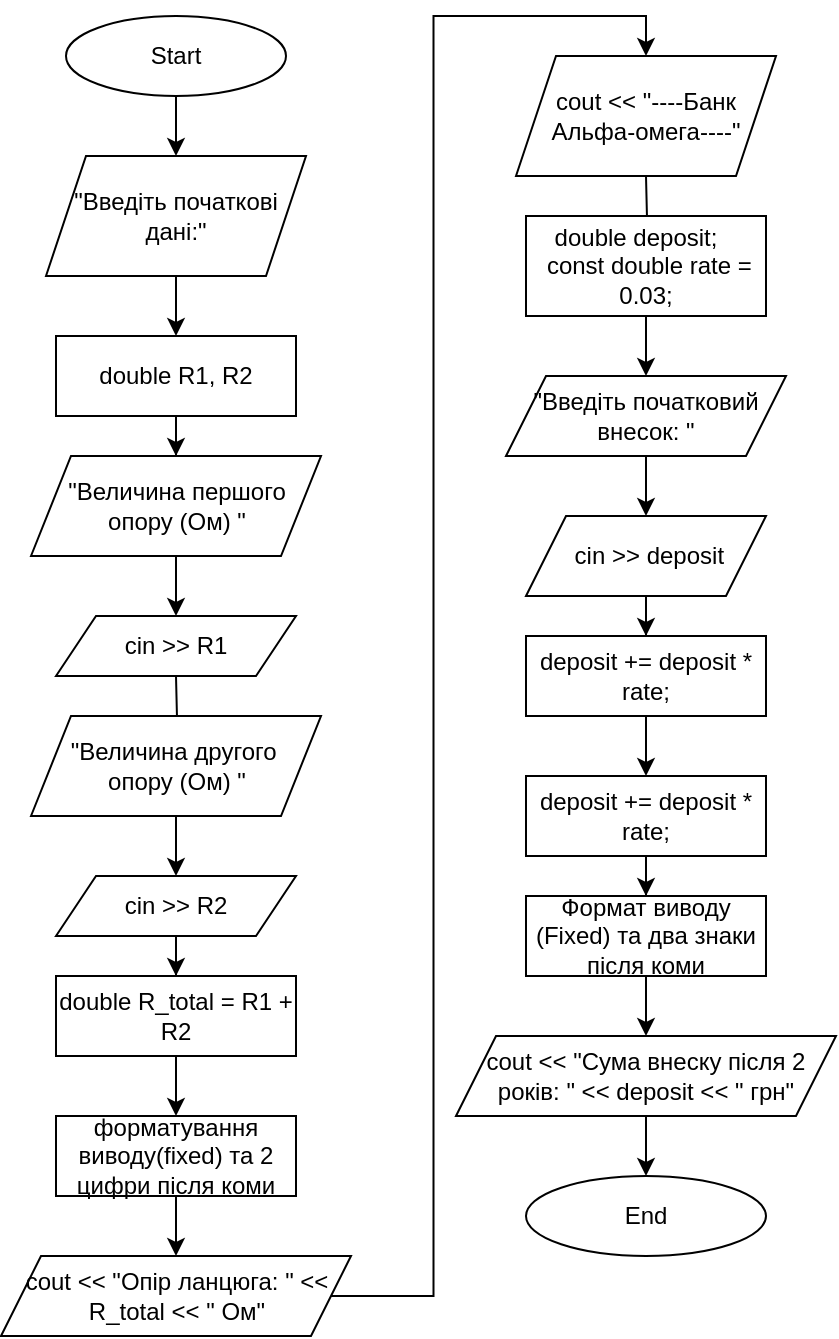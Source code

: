 <mxfile version="24.8.4">
  <diagram name="Страница — 1" id="flwhHsKn3axgAb0VGRPY">
    <mxGraphModel dx="1050" dy="530" grid="1" gridSize="10" guides="1" tooltips="1" connect="1" arrows="1" fold="1" page="1" pageScale="1" pageWidth="2339" pageHeight="3300" math="0" shadow="0">
      <root>
        <mxCell id="0" />
        <mxCell id="1" parent="0" />
        <mxCell id="ttX8r5JAo-KZAoGgz0Xc-2" style="edgeStyle=orthogonalEdgeStyle;rounded=0;orthogonalLoop=1;jettySize=auto;html=1;" parent="1" source="ttX8r5JAo-KZAoGgz0Xc-1" edge="1">
          <mxGeometry relative="1" as="geometry">
            <mxPoint x="325" y="100" as="targetPoint" />
          </mxGeometry>
        </mxCell>
        <mxCell id="ttX8r5JAo-KZAoGgz0Xc-1" value="Start" style="ellipse;whiteSpace=wrap;html=1;" parent="1" vertex="1">
          <mxGeometry x="270" y="30" width="110" height="40" as="geometry" />
        </mxCell>
        <mxCell id="ttX8r5JAo-KZAoGgz0Xc-6" style="edgeStyle=orthogonalEdgeStyle;rounded=0;orthogonalLoop=1;jettySize=auto;html=1;" parent="1" source="ttX8r5JAo-KZAoGgz0Xc-4" target="ttX8r5JAo-KZAoGgz0Xc-7" edge="1">
          <mxGeometry relative="1" as="geometry">
            <mxPoint x="325" y="200" as="targetPoint" />
          </mxGeometry>
        </mxCell>
        <mxCell id="ttX8r5JAo-KZAoGgz0Xc-4" value="&quot;Введіть початкові дані:&quot;" style="shape=parallelogram;perimeter=parallelogramPerimeter;whiteSpace=wrap;html=1;fixedSize=1;" parent="1" vertex="1">
          <mxGeometry x="260" y="100" width="130" height="60" as="geometry" />
        </mxCell>
        <mxCell id="ttX8r5JAo-KZAoGgz0Xc-8" style="edgeStyle=orthogonalEdgeStyle;rounded=0;orthogonalLoop=1;jettySize=auto;html=1;" parent="1" source="ttX8r5JAo-KZAoGgz0Xc-7" target="ttX8r5JAo-KZAoGgz0Xc-11" edge="1">
          <mxGeometry relative="1" as="geometry">
            <mxPoint x="325" y="260" as="targetPoint" />
          </mxGeometry>
        </mxCell>
        <mxCell id="ttX8r5JAo-KZAoGgz0Xc-7" value="double R1, R2" style="rounded=0;whiteSpace=wrap;html=1;" parent="1" vertex="1">
          <mxGeometry x="265" y="190" width="120" height="40" as="geometry" />
        </mxCell>
        <mxCell id="ttX8r5JAo-KZAoGgz0Xc-12" style="edgeStyle=orthogonalEdgeStyle;rounded=0;orthogonalLoop=1;jettySize=auto;html=1;" parent="1" source="ttX8r5JAo-KZAoGgz0Xc-11" target="ttX8r5JAo-KZAoGgz0Xc-13" edge="1">
          <mxGeometry relative="1" as="geometry">
            <mxPoint x="325" y="330" as="targetPoint" />
          </mxGeometry>
        </mxCell>
        <mxCell id="ttX8r5JAo-KZAoGgz0Xc-11" value="&quot;Величина першого опору (Ом) &quot;" style="shape=parallelogram;perimeter=parallelogramPerimeter;whiteSpace=wrap;html=1;fixedSize=1;" parent="1" vertex="1">
          <mxGeometry x="252.5" y="250" width="145" height="50" as="geometry" />
        </mxCell>
        <mxCell id="ttX8r5JAo-KZAoGgz0Xc-13" value="cin &amp;gt;&amp;gt; R1" style="shape=parallelogram;perimeter=parallelogramPerimeter;whiteSpace=wrap;html=1;fixedSize=1;" parent="1" vertex="1">
          <mxGeometry x="265" y="330" width="120" height="30" as="geometry" />
        </mxCell>
        <mxCell id="ttX8r5JAo-KZAoGgz0Xc-14" style="edgeStyle=orthogonalEdgeStyle;rounded=0;orthogonalLoop=1;jettySize=auto;html=1;" parent="1" target="ttX8r5JAo-KZAoGgz0Xc-16" edge="1">
          <mxGeometry relative="1" as="geometry">
            <mxPoint x="325" y="390" as="targetPoint" />
            <mxPoint x="325" y="360" as="sourcePoint" />
          </mxGeometry>
        </mxCell>
        <mxCell id="ttX8r5JAo-KZAoGgz0Xc-15" style="edgeStyle=orthogonalEdgeStyle;rounded=0;orthogonalLoop=1;jettySize=auto;html=1;" parent="1" source="ttX8r5JAo-KZAoGgz0Xc-16" target="ttX8r5JAo-KZAoGgz0Xc-17" edge="1">
          <mxGeometry relative="1" as="geometry">
            <mxPoint x="325" y="460" as="targetPoint" />
          </mxGeometry>
        </mxCell>
        <mxCell id="ttX8r5JAo-KZAoGgz0Xc-16" value="&quot;Величина другого&amp;nbsp;&lt;div&gt;опору (Ом) &quot;&lt;/div&gt;" style="shape=parallelogram;perimeter=parallelogramPerimeter;whiteSpace=wrap;html=1;fixedSize=1;" parent="1" vertex="1">
          <mxGeometry x="252.5" y="380" width="145" height="50" as="geometry" />
        </mxCell>
        <mxCell id="ttX8r5JAo-KZAoGgz0Xc-18" style="edgeStyle=orthogonalEdgeStyle;rounded=0;orthogonalLoop=1;jettySize=auto;html=1;entryX=0.5;entryY=0;entryDx=0;entryDy=0;" parent="1" source="ttX8r5JAo-KZAoGgz0Xc-17" target="ttX8r5JAo-KZAoGgz0Xc-19" edge="1">
          <mxGeometry relative="1" as="geometry">
            <mxPoint x="520" y="70" as="targetPoint" />
          </mxGeometry>
        </mxCell>
        <mxCell id="ttX8r5JAo-KZAoGgz0Xc-17" value="cin &amp;gt;&amp;gt; R2" style="shape=parallelogram;perimeter=parallelogramPerimeter;whiteSpace=wrap;html=1;fixedSize=1;" parent="1" vertex="1">
          <mxGeometry x="265" y="460" width="120" height="30" as="geometry" />
        </mxCell>
        <mxCell id="ttX8r5JAo-KZAoGgz0Xc-20" style="edgeStyle=orthogonalEdgeStyle;rounded=0;orthogonalLoop=1;jettySize=auto;html=1;" parent="1" source="ttX8r5JAo-KZAoGgz0Xc-19" target="ttX8r5JAo-KZAoGgz0Xc-21" edge="1">
          <mxGeometry relative="1" as="geometry">
            <mxPoint x="325" y="580" as="targetPoint" />
          </mxGeometry>
        </mxCell>
        <mxCell id="ttX8r5JAo-KZAoGgz0Xc-19" value="double R_total = R1 + R2" style="rounded=0;whiteSpace=wrap;html=1;" parent="1" vertex="1">
          <mxGeometry x="265" y="510" width="120" height="40" as="geometry" />
        </mxCell>
        <mxCell id="ttX8r5JAo-KZAoGgz0Xc-22" style="edgeStyle=orthogonalEdgeStyle;rounded=0;orthogonalLoop=1;jettySize=auto;html=1;" parent="1" source="ttX8r5JAo-KZAoGgz0Xc-21" target="ttX8r5JAo-KZAoGgz0Xc-23" edge="1">
          <mxGeometry relative="1" as="geometry">
            <mxPoint x="325" y="650" as="targetPoint" />
          </mxGeometry>
        </mxCell>
        <mxCell id="ttX8r5JAo-KZAoGgz0Xc-21" value="форматування виводу(fixed) та 2 цифри після коми" style="rounded=0;whiteSpace=wrap;html=1;" parent="1" vertex="1">
          <mxGeometry x="265" y="580" width="120" height="40" as="geometry" />
        </mxCell>
        <mxCell id="ttX8r5JAo-KZAoGgz0Xc-24" style="edgeStyle=orthogonalEdgeStyle;rounded=0;orthogonalLoop=1;jettySize=auto;html=1;entryX=0.5;entryY=0;entryDx=0;entryDy=0;" parent="1" source="ttX8r5JAo-KZAoGgz0Xc-23" target="S9VI-ioRWlaTo8XHlLc8-18" edge="1">
          <mxGeometry relative="1" as="geometry">
            <mxPoint x="325" y="710" as="targetPoint" />
          </mxGeometry>
        </mxCell>
        <mxCell id="ttX8r5JAo-KZAoGgz0Xc-23" value="cout &amp;lt;&amp;lt; &quot;Опір ланцюга: &quot; &amp;lt;&amp;lt; R_total &amp;lt;&amp;lt; &quot; Ом&quot;" style="shape=parallelogram;perimeter=parallelogramPerimeter;whiteSpace=wrap;html=1;fixedSize=1;" parent="1" vertex="1">
          <mxGeometry x="237.5" y="650" width="175" height="40" as="geometry" />
        </mxCell>
        <mxCell id="S9VI-ioRWlaTo8XHlLc8-1" style="edgeStyle=orthogonalEdgeStyle;rounded=0;orthogonalLoop=1;jettySize=auto;html=1;" edge="1" parent="1" target="S9VI-ioRWlaTo8XHlLc8-4">
          <mxGeometry relative="1" as="geometry">
            <mxPoint x="560" y="130" as="targetPoint" />
            <mxPoint x="560" y="110" as="sourcePoint" />
          </mxGeometry>
        </mxCell>
        <mxCell id="S9VI-ioRWlaTo8XHlLc8-3" style="edgeStyle=orthogonalEdgeStyle;rounded=0;orthogonalLoop=1;jettySize=auto;html=1;" edge="1" parent="1" source="S9VI-ioRWlaTo8XHlLc8-4" target="S9VI-ioRWlaTo8XHlLc8-6">
          <mxGeometry relative="1" as="geometry">
            <mxPoint x="560" y="210" as="targetPoint" />
          </mxGeometry>
        </mxCell>
        <mxCell id="S9VI-ioRWlaTo8XHlLc8-4" value="double deposit;&amp;nbsp; &amp;nbsp; &amp;nbsp;const double rate = 0.03;" style="rounded=0;whiteSpace=wrap;html=1;" vertex="1" parent="1">
          <mxGeometry x="500" y="130" width="120" height="50" as="geometry" />
        </mxCell>
        <mxCell id="S9VI-ioRWlaTo8XHlLc8-5" style="edgeStyle=orthogonalEdgeStyle;rounded=0;orthogonalLoop=1;jettySize=auto;html=1;" edge="1" parent="1" source="S9VI-ioRWlaTo8XHlLc8-6" target="S9VI-ioRWlaTo8XHlLc8-8">
          <mxGeometry relative="1" as="geometry">
            <mxPoint x="560" y="280" as="targetPoint" />
          </mxGeometry>
        </mxCell>
        <mxCell id="S9VI-ioRWlaTo8XHlLc8-6" value="&quot;Введіть початковий внесок: &quot;" style="shape=parallelogram;perimeter=parallelogramPerimeter;whiteSpace=wrap;html=1;fixedSize=1;" vertex="1" parent="1">
          <mxGeometry x="490" y="210" width="140" height="40" as="geometry" />
        </mxCell>
        <mxCell id="S9VI-ioRWlaTo8XHlLc8-7" style="edgeStyle=orthogonalEdgeStyle;rounded=0;orthogonalLoop=1;jettySize=auto;html=1;" edge="1" parent="1" source="S9VI-ioRWlaTo8XHlLc8-8" target="S9VI-ioRWlaTo8XHlLc8-10">
          <mxGeometry relative="1" as="geometry">
            <mxPoint x="560" y="350" as="targetPoint" />
          </mxGeometry>
        </mxCell>
        <mxCell id="S9VI-ioRWlaTo8XHlLc8-8" value="&amp;nbsp;cin &amp;gt;&amp;gt; deposit" style="shape=parallelogram;perimeter=parallelogramPerimeter;whiteSpace=wrap;html=1;fixedSize=1;" vertex="1" parent="1">
          <mxGeometry x="500" y="280" width="120" height="40" as="geometry" />
        </mxCell>
        <mxCell id="S9VI-ioRWlaTo8XHlLc8-9" style="edgeStyle=orthogonalEdgeStyle;rounded=0;orthogonalLoop=1;jettySize=auto;html=1;entryX=0.5;entryY=0;entryDx=0;entryDy=0;" edge="1" parent="1" source="S9VI-ioRWlaTo8XHlLc8-10" target="S9VI-ioRWlaTo8XHlLc8-12">
          <mxGeometry relative="1" as="geometry" />
        </mxCell>
        <mxCell id="S9VI-ioRWlaTo8XHlLc8-10" value="deposit += deposit * rate;" style="rounded=0;whiteSpace=wrap;html=1;" vertex="1" parent="1">
          <mxGeometry x="500" y="340" width="120" height="40" as="geometry" />
        </mxCell>
        <mxCell id="S9VI-ioRWlaTo8XHlLc8-11" style="edgeStyle=orthogonalEdgeStyle;rounded=0;orthogonalLoop=1;jettySize=auto;html=1;" edge="1" parent="1" source="S9VI-ioRWlaTo8XHlLc8-12" target="S9VI-ioRWlaTo8XHlLc8-14">
          <mxGeometry relative="1" as="geometry">
            <mxPoint x="560" y="480" as="targetPoint" />
          </mxGeometry>
        </mxCell>
        <mxCell id="S9VI-ioRWlaTo8XHlLc8-12" value="deposit += deposit * rate;" style="rounded=0;whiteSpace=wrap;html=1;" vertex="1" parent="1">
          <mxGeometry x="500" y="410" width="120" height="40" as="geometry" />
        </mxCell>
        <mxCell id="S9VI-ioRWlaTo8XHlLc8-13" style="edgeStyle=orthogonalEdgeStyle;rounded=0;orthogonalLoop=1;jettySize=auto;html=1;" edge="1" parent="1" source="S9VI-ioRWlaTo8XHlLc8-14" target="S9VI-ioRWlaTo8XHlLc8-16">
          <mxGeometry relative="1" as="geometry">
            <mxPoint x="560" y="540" as="targetPoint" />
          </mxGeometry>
        </mxCell>
        <mxCell id="S9VI-ioRWlaTo8XHlLc8-14" value="Формат виводу (Fixed) та два знаки після коми" style="rounded=0;whiteSpace=wrap;html=1;" vertex="1" parent="1">
          <mxGeometry x="500" y="470" width="120" height="40" as="geometry" />
        </mxCell>
        <mxCell id="S9VI-ioRWlaTo8XHlLc8-15" style="edgeStyle=orthogonalEdgeStyle;rounded=0;orthogonalLoop=1;jettySize=auto;html=1;" edge="1" parent="1" source="S9VI-ioRWlaTo8XHlLc8-16" target="S9VI-ioRWlaTo8XHlLc8-17">
          <mxGeometry relative="1" as="geometry">
            <mxPoint x="560" y="610" as="targetPoint" />
          </mxGeometry>
        </mxCell>
        <mxCell id="S9VI-ioRWlaTo8XHlLc8-16" value="cout &amp;lt;&amp;lt; &quot;Сума внеску після 2 років: &quot; &amp;lt;&amp;lt; deposit &amp;lt;&amp;lt; &quot; грн&quot;" style="shape=parallelogram;perimeter=parallelogramPerimeter;whiteSpace=wrap;html=1;fixedSize=1;" vertex="1" parent="1">
          <mxGeometry x="465" y="540" width="190" height="40" as="geometry" />
        </mxCell>
        <mxCell id="S9VI-ioRWlaTo8XHlLc8-17" value="End" style="ellipse;whiteSpace=wrap;html=1;" vertex="1" parent="1">
          <mxGeometry x="500" y="610" width="120" height="40" as="geometry" />
        </mxCell>
        <mxCell id="S9VI-ioRWlaTo8XHlLc8-18" value="cout &amp;lt;&amp;lt; &quot;----Банк Альфа-омега----&quot;" style="shape=parallelogram;perimeter=parallelogramPerimeter;whiteSpace=wrap;html=1;fixedSize=1;" vertex="1" parent="1">
          <mxGeometry x="495" y="50" width="130" height="60" as="geometry" />
        </mxCell>
      </root>
    </mxGraphModel>
  </diagram>
</mxfile>
